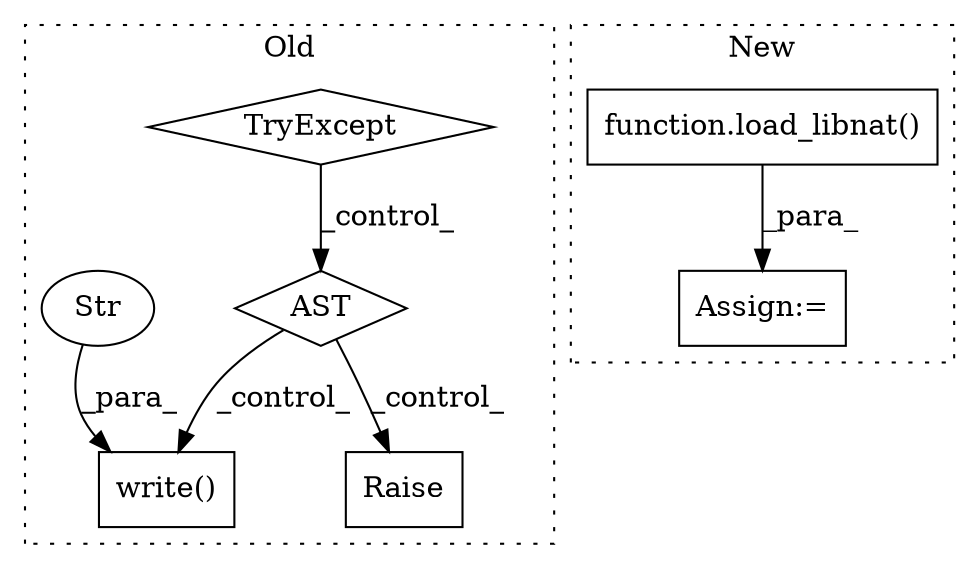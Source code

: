 digraph G {
subgraph cluster0 {
1 [label="TryExcept" a="71" s="3609" l="13" shape="diamond"];
3 [label="AST" a="2" s="3653,0" l="7,0" shape="diamond"];
4 [label="Raise" a="91" s="3790" l="6" shape="box"];
5 [label="write()" a="75" s="3706,3780" l="17,1" shape="box"];
6 [label="Str" a="66" s="3723" l="57" shape="ellipse"];
label = "Old";
style="dotted";
}
subgraph cluster1 {
2 [label="function.load_libnat()" a="75" s="4969" l="13" shape="box"];
7 [label="Assign:=" a="68" s="4966" l="3" shape="box"];
label = "New";
style="dotted";
}
1 -> 3 [label="_control_"];
2 -> 7 [label="_para_"];
3 -> 4 [label="_control_"];
3 -> 5 [label="_control_"];
6 -> 5 [label="_para_"];
}